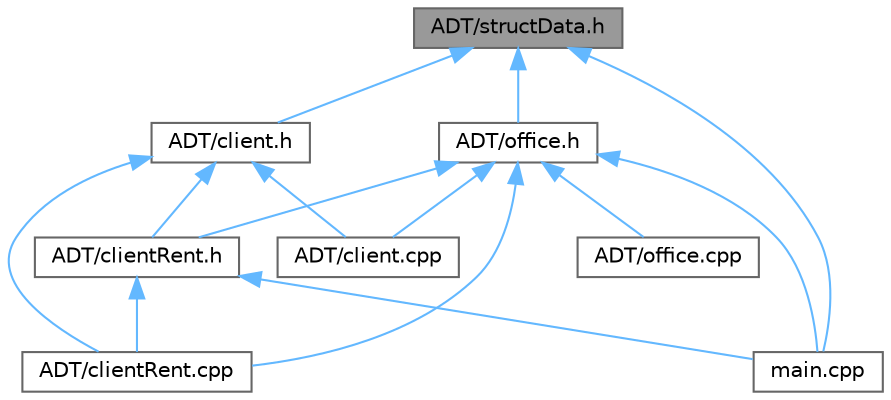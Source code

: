 digraph "ADT/structData.h"
{
 // LATEX_PDF_SIZE
  bgcolor="transparent";
  edge [fontname=Helvetica,fontsize=10,labelfontname=Helvetica,labelfontsize=10];
  node [fontname=Helvetica,fontsize=10,shape=box,height=0.2,width=0.4];
  Node1 [id="Node000001",label="ADT/structData.h",height=0.2,width=0.4,color="gray40", fillcolor="grey60", style="filled", fontcolor="black",tooltip=" "];
  Node1 -> Node2 [id="edge14_Node000001_Node000002",dir="back",color="steelblue1",style="solid",tooltip=" "];
  Node2 [id="Node000002",label="ADT/client.h",height=0.2,width=0.4,color="grey40", fillcolor="white", style="filled",URL="$client_8h.html",tooltip=" "];
  Node2 -> Node3 [id="edge15_Node000002_Node000003",dir="back",color="steelblue1",style="solid",tooltip=" "];
  Node3 [id="Node000003",label="ADT/client.cpp",height=0.2,width=0.4,color="grey40", fillcolor="white", style="filled",URL="$client_8cpp.html",tooltip=" "];
  Node2 -> Node4 [id="edge16_Node000002_Node000004",dir="back",color="steelblue1",style="solid",tooltip=" "];
  Node4 [id="Node000004",label="ADT/clientRent.cpp",height=0.2,width=0.4,color="grey40", fillcolor="white", style="filled",URL="$client_rent_8cpp.html",tooltip=" "];
  Node2 -> Node5 [id="edge17_Node000002_Node000005",dir="back",color="steelblue1",style="solid",tooltip=" "];
  Node5 [id="Node000005",label="ADT/clientRent.h",height=0.2,width=0.4,color="grey40", fillcolor="white", style="filled",URL="$client_rent_8h.html",tooltip=" "];
  Node5 -> Node4 [id="edge18_Node000005_Node000004",dir="back",color="steelblue1",style="solid",tooltip=" "];
  Node5 -> Node6 [id="edge19_Node000005_Node000006",dir="back",color="steelblue1",style="solid",tooltip=" "];
  Node6 [id="Node000006",label="main.cpp",height=0.2,width=0.4,color="grey40", fillcolor="white", style="filled",URL="$main_8cpp.html",tooltip="para san to"];
  Node1 -> Node7 [id="edge20_Node000001_Node000007",dir="back",color="steelblue1",style="solid",tooltip=" "];
  Node7 [id="Node000007",label="ADT/office.h",height=0.2,width=0.4,color="grey40", fillcolor="white", style="filled",URL="$office_8h.html",tooltip=" "];
  Node7 -> Node3 [id="edge21_Node000007_Node000003",dir="back",color="steelblue1",style="solid",tooltip=" "];
  Node7 -> Node4 [id="edge22_Node000007_Node000004",dir="back",color="steelblue1",style="solid",tooltip=" "];
  Node7 -> Node5 [id="edge23_Node000007_Node000005",dir="back",color="steelblue1",style="solid",tooltip=" "];
  Node7 -> Node8 [id="edge24_Node000007_Node000008",dir="back",color="steelblue1",style="solid",tooltip=" "];
  Node8 [id="Node000008",label="ADT/office.cpp",height=0.2,width=0.4,color="grey40", fillcolor="white", style="filled",URL="$office_8cpp.html",tooltip=" "];
  Node7 -> Node6 [id="edge25_Node000007_Node000006",dir="back",color="steelblue1",style="solid",tooltip=" "];
  Node1 -> Node6 [id="edge26_Node000001_Node000006",dir="back",color="steelblue1",style="solid",tooltip=" "];
}
